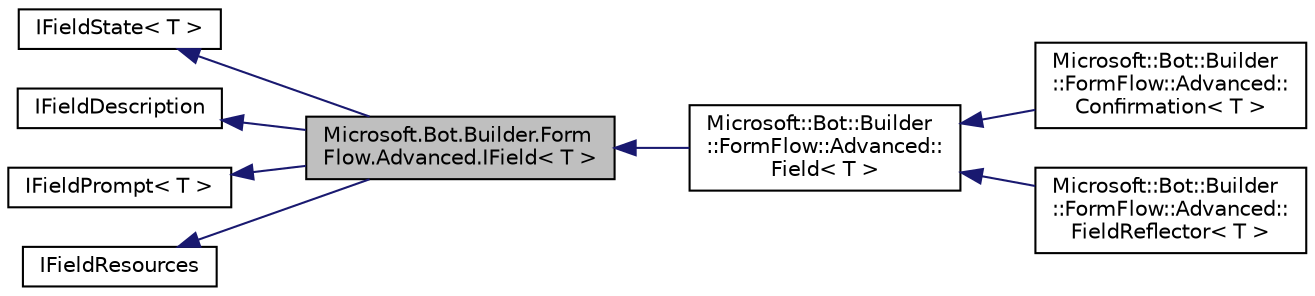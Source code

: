 digraph "Microsoft.Bot.Builder.FormFlow.Advanced.IField&lt; T &gt;"
{
  edge [fontname="Helvetica",fontsize="10",labelfontname="Helvetica",labelfontsize="10"];
  node [fontname="Helvetica",fontsize="10",shape=record];
  rankdir="LR";
  Node1 [label="Microsoft.Bot.Builder.Form\lFlow.Advanced.IField\< T \>",height=0.2,width=0.4,color="black", fillcolor="grey75", style="filled", fontcolor="black"];
  Node2 -> Node1 [dir="back",color="midnightblue",fontsize="10",style="solid",fontname="Helvetica"];
  Node2 [label="IFieldState\< T \>",height=0.2,width=0.4,color="black", fillcolor="white", style="filled",URL="$d0/dab/interface_microsoft_1_1_bot_1_1_builder_1_1_form_flow_1_1_advanced_1_1_i_field_state.html",tooltip="Interface that defines basic access to a field. "];
  Node3 -> Node1 [dir="back",color="midnightblue",fontsize="10",style="solid",fontname="Helvetica"];
  Node3 [label="IFieldDescription",height=0.2,width=0.4,color="black", fillcolor="white", style="filled",URL="$d3/d64/interface_microsoft_1_1_bot_1_1_builder_1_1_form_flow_1_1_advanced_1_1_i_field_description.html",tooltip="Describe the information displayed about a field and its values. "];
  Node4 -> Node1 [dir="back",color="midnightblue",fontsize="10",style="solid",fontname="Helvetica"];
  Node4 [label="IFieldPrompt\< T \>",height=0.2,width=0.4,color="black", fillcolor="white", style="filled",URL="$d7/dd7/interface_microsoft_1_1_bot_1_1_builder_1_1_form_flow_1_1_advanced_1_1_i_field_prompt.html",tooltip="This provides control information about a field. "];
  Node5 -> Node1 [dir="back",color="midnightblue",fontsize="10",style="solid",fontname="Helvetica"];
  Node5 [label="IFieldResources",height=0.2,width=0.4,color="black", fillcolor="white", style="filled",URL="$d8/d0e/interface_microsoft_1_1_bot_1_1_builder_1_1_form_flow_1_1_advanced_1_1_i_field_resources.html",tooltip="Interface for saving/localizing generated resources. "];
  Node1 -> Node6 [dir="back",color="midnightblue",fontsize="10",style="solid",fontname="Helvetica"];
  Node6 [label="Microsoft::Bot::Builder\l::FormFlow::Advanced::\lField\< T \>",height=0.2,width=0.4,color="black", fillcolor="white", style="filled",URL="$d2/d1b/class_microsoft_1_1_bot_1_1_builder_1_1_form_flow_1_1_advanced_1_1_field.html",tooltip="Base class with declarative implementation of IField. "];
  Node6 -> Node7 [dir="back",color="midnightblue",fontsize="10",style="solid",fontname="Helvetica"];
  Node7 [label="Microsoft::Bot::Builder\l::FormFlow::Advanced::\lConfirmation\< T \>",height=0.2,width=0.4,color="black", fillcolor="white", style="filled",URL="$db/df4/class_microsoft_1_1_bot_1_1_builder_1_1_form_flow_1_1_advanced_1_1_confirmation.html",tooltip="Confirmation "];
  Node6 -> Node8 [dir="back",color="midnightblue",fontsize="10",style="solid",fontname="Helvetica"];
  Node8 [label="Microsoft::Bot::Builder\l::FormFlow::Advanced::\lFieldReflector\< T \>",height=0.2,width=0.4,color="black", fillcolor="white", style="filled",URL="$d0/db3/class_microsoft_1_1_bot_1_1_builder_1_1_form_flow_1_1_advanced_1_1_field_reflector.html",tooltip="Fill in field information through reflection."];
}
